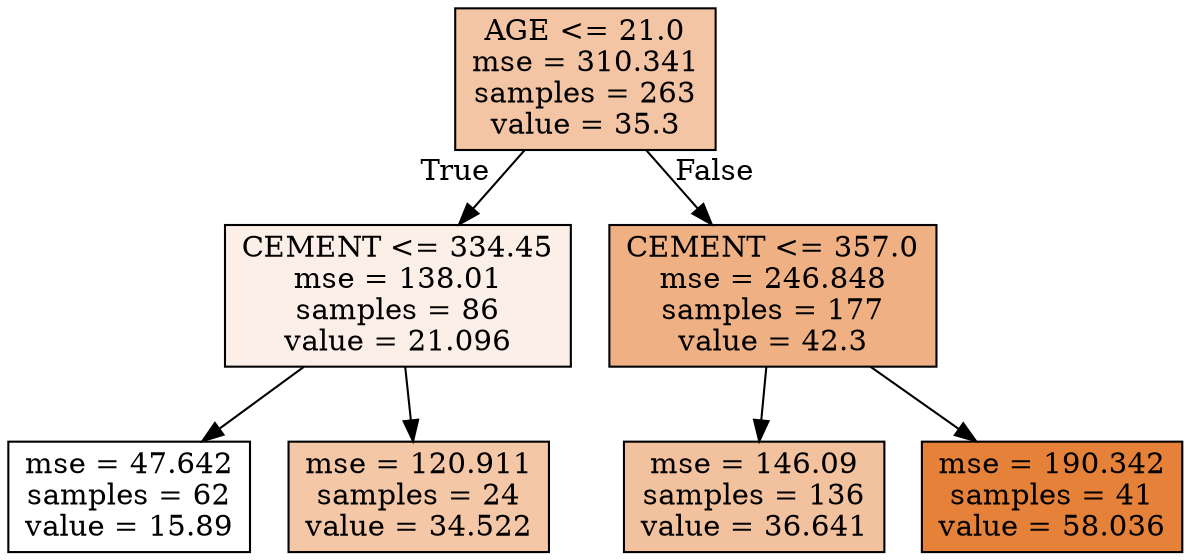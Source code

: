 digraph Tree {
node [shape=box, style="filled", color="black"] ;
0 [label="AGE <= 21.0\nmse = 310.341\nsamples = 263\nvalue = 35.3", fillcolor="#f3c5a4"] ;
1 [label="CEMENT <= 334.45\nmse = 138.01\nsamples = 86\nvalue = 21.096", fillcolor="#fcefe7"] ;
0 -> 1 [labeldistance=2.5, labelangle=45, headlabel="True"] ;
2 [label="mse = 47.642\nsamples = 62\nvalue = 15.89", fillcolor="#ffffff"] ;
1 -> 2 ;
3 [label="mse = 120.911\nsamples = 24\nvalue = 34.522", fillcolor="#f4c7a7"] ;
1 -> 3 ;
4 [label="CEMENT <= 357.0\nmse = 246.848\nsamples = 177\nvalue = 42.3", fillcolor="#efb083"] ;
0 -> 4 [labeldistance=2.5, labelangle=-45, headlabel="False"] ;
5 [label="mse = 146.09\nsamples = 136\nvalue = 36.641", fillcolor="#f2c19e"] ;
4 -> 5 ;
6 [label="mse = 190.342\nsamples = 41\nvalue = 58.036", fillcolor="#e58139"] ;
4 -> 6 ;
}